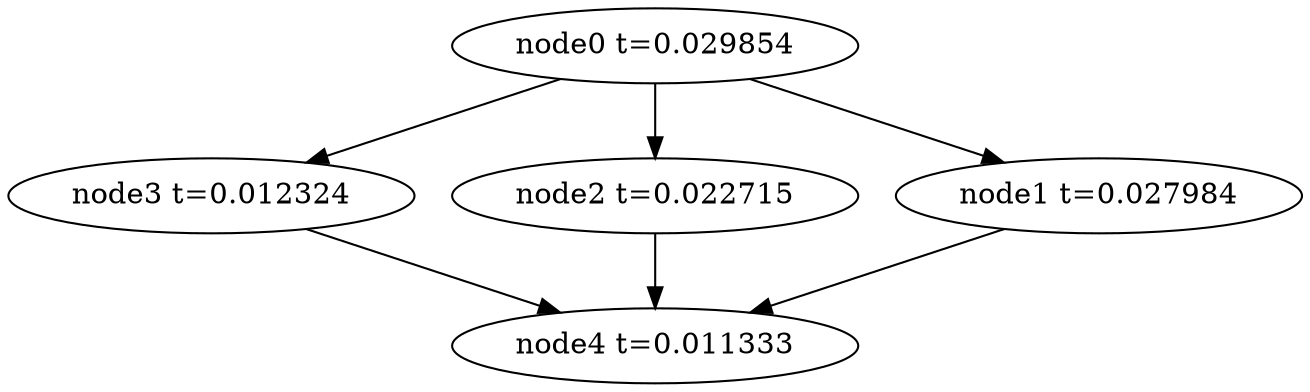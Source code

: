 digraph g{
	node4[label="node4 t=0.011333"]
	node3 -> node4
	node3[label="node3 t=0.012324"];
	node2 -> node4
	node2[label="node2 t=0.022715"];
	node1 -> node4
	node1[label="node1 t=0.027984"];
	node0 -> node3
	node0 -> node2
	node0 -> node1
	node0[label="node0 t=0.029854"];
}
